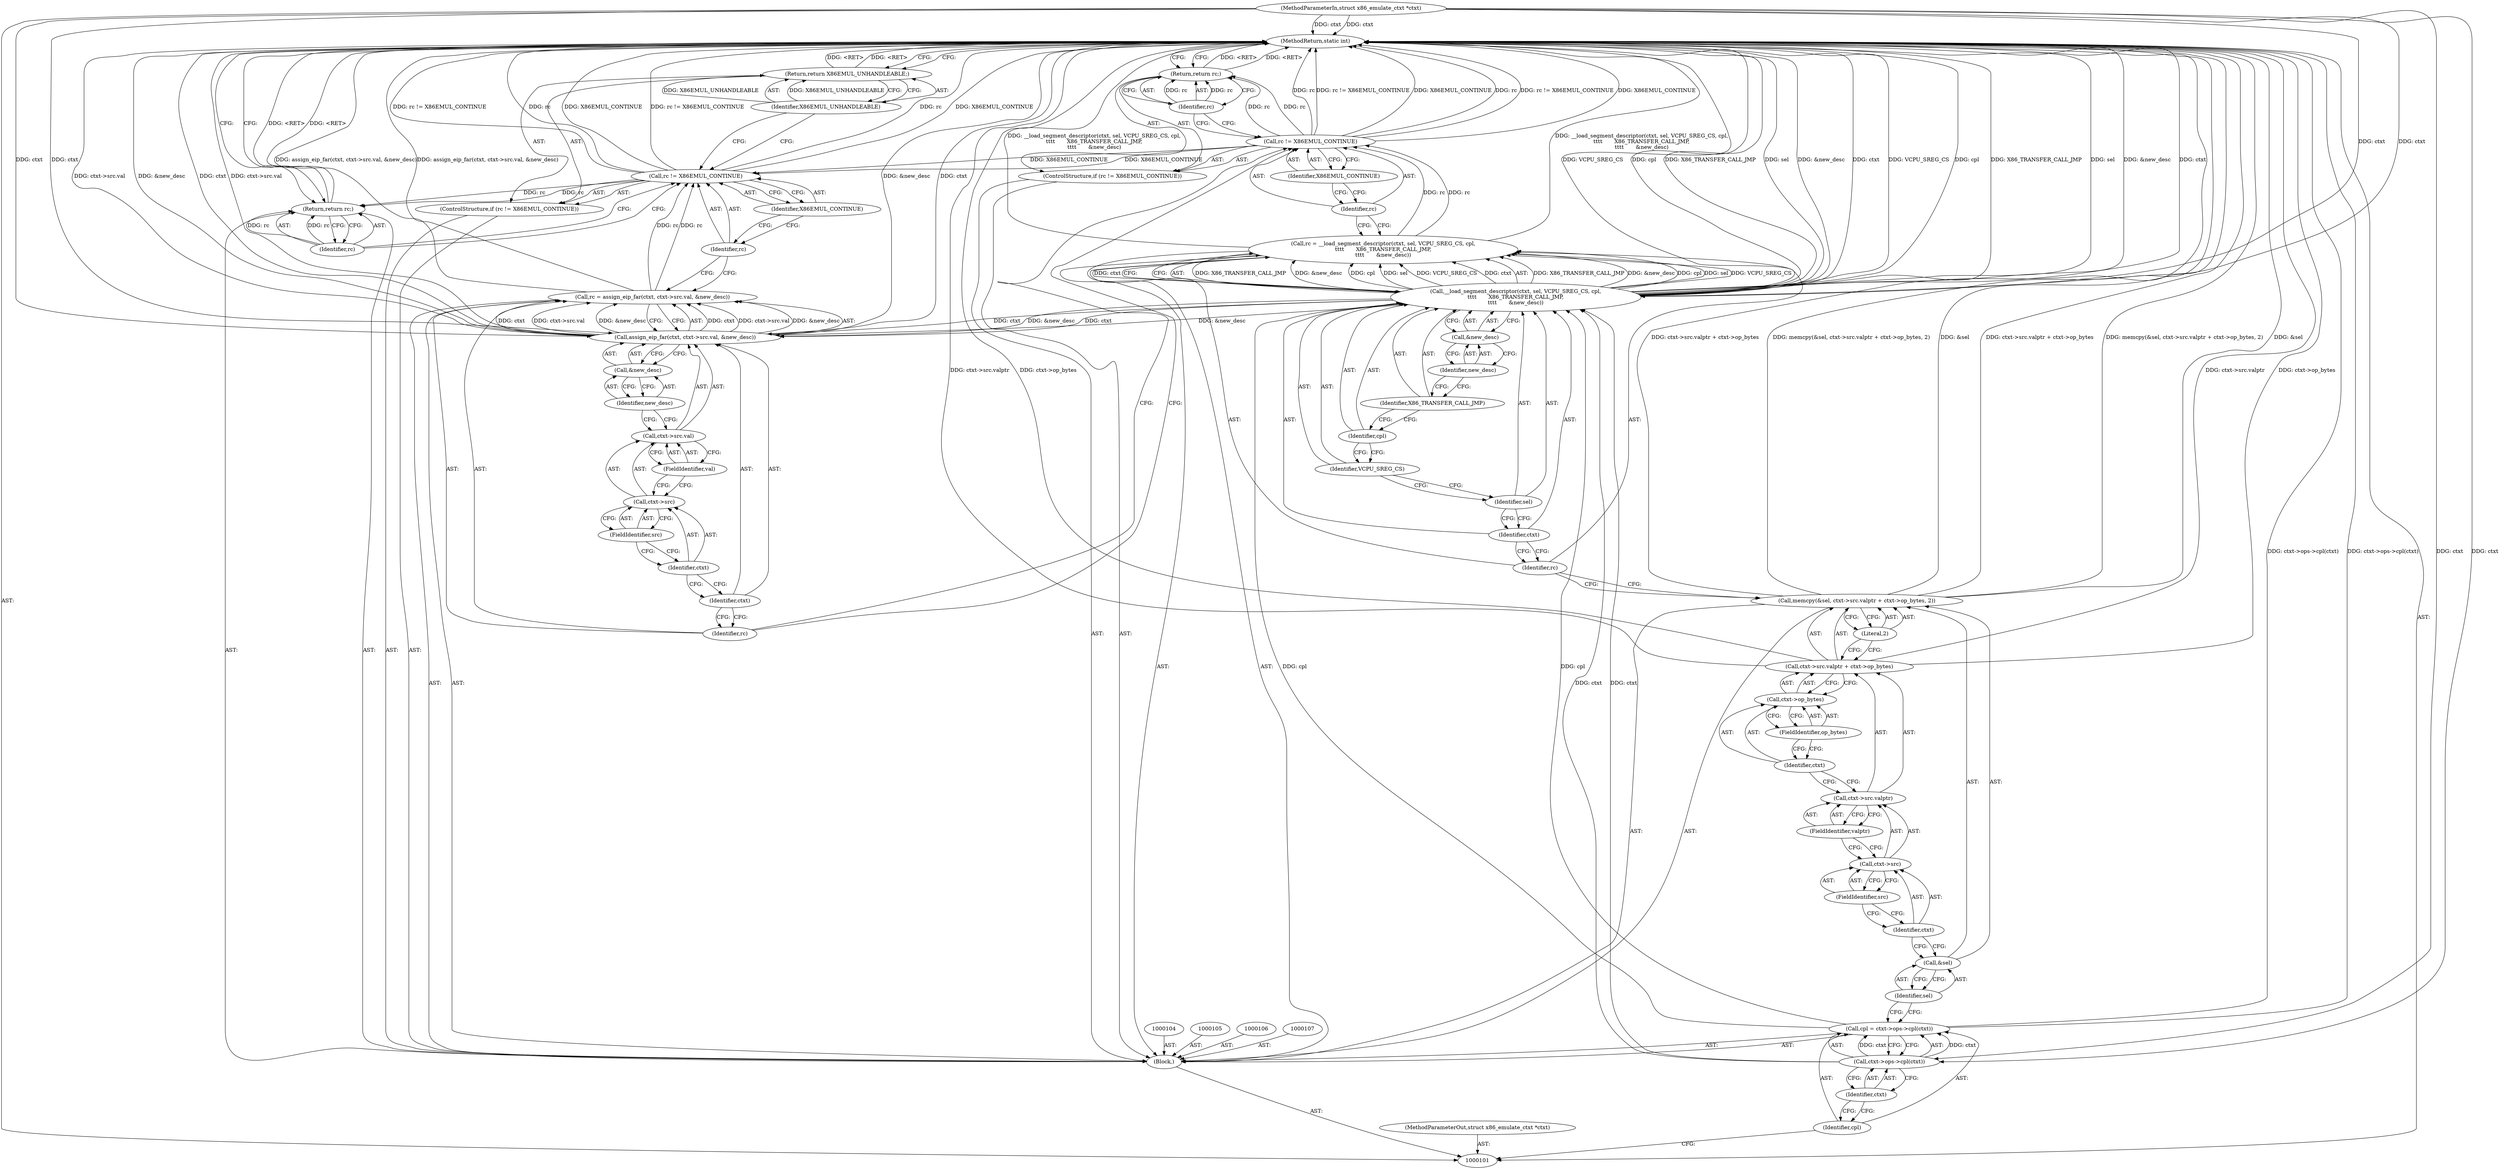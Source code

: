 digraph "0_linux_2117d5398c81554fbf803f5fd1dc55eb78216c0c" {
"1000160" [label="(MethodReturn,static int)"];
"1000102" [label="(MethodParameterIn,struct x86_emulate_ctxt *ctxt)"];
"1000224" [label="(MethodParameterOut,struct x86_emulate_ctxt *ctxt)"];
"1000125" [label="(Call,rc = __load_segment_descriptor(ctxt, sel, VCPU_SREG_CS, cpl,\n\t\t\t\t       X86_TRANSFER_CALL_JMP,\n\t\t\t\t       &new_desc))"];
"1000126" [label="(Identifier,rc)"];
"1000128" [label="(Identifier,ctxt)"];
"1000129" [label="(Identifier,sel)"];
"1000130" [label="(Identifier,VCPU_SREG_CS)"];
"1000131" [label="(Identifier,cpl)"];
"1000127" [label="(Call,__load_segment_descriptor(ctxt, sel, VCPU_SREG_CS, cpl,\n\t\t\t\t       X86_TRANSFER_CALL_JMP,\n\t\t\t\t       &new_desc))"];
"1000132" [label="(Identifier,X86_TRANSFER_CALL_JMP)"];
"1000133" [label="(Call,&new_desc)"];
"1000134" [label="(Identifier,new_desc)"];
"1000135" [label="(ControlStructure,if (rc != X86EMUL_CONTINUE))"];
"1000138" [label="(Identifier,X86EMUL_CONTINUE)"];
"1000136" [label="(Call,rc != X86EMUL_CONTINUE)"];
"1000137" [label="(Identifier,rc)"];
"1000140" [label="(Identifier,rc)"];
"1000139" [label="(Return,return rc;)"];
"1000141" [label="(Call,rc = assign_eip_far(ctxt, ctxt->src.val, &new_desc))"];
"1000142" [label="(Identifier,rc)"];
"1000144" [label="(Identifier,ctxt)"];
"1000145" [label="(Call,ctxt->src.val)"];
"1000146" [label="(Call,ctxt->src)"];
"1000147" [label="(Identifier,ctxt)"];
"1000148" [label="(FieldIdentifier,src)"];
"1000149" [label="(FieldIdentifier,val)"];
"1000150" [label="(Call,&new_desc)"];
"1000151" [label="(Identifier,new_desc)"];
"1000143" [label="(Call,assign_eip_far(ctxt, ctxt->src.val, &new_desc))"];
"1000152" [label="(ControlStructure,if (rc != X86EMUL_CONTINUE))"];
"1000155" [label="(Identifier,X86EMUL_CONTINUE)"];
"1000153" [label="(Call,rc != X86EMUL_CONTINUE)"];
"1000154" [label="(Identifier,rc)"];
"1000156" [label="(Return,return X86EMUL_UNHANDLEABLE;)"];
"1000157" [label="(Identifier,X86EMUL_UNHANDLEABLE)"];
"1000103" [label="(Block,)"];
"1000158" [label="(Return,return rc;)"];
"1000159" [label="(Identifier,rc)"];
"1000110" [label="(Call,ctxt->ops->cpl(ctxt))"];
"1000111" [label="(Identifier,ctxt)"];
"1000108" [label="(Call,cpl = ctxt->ops->cpl(ctxt))"];
"1000109" [label="(Identifier,cpl)"];
"1000114" [label="(Identifier,sel)"];
"1000115" [label="(Call,ctxt->src.valptr + ctxt->op_bytes)"];
"1000116" [label="(Call,ctxt->src.valptr)"];
"1000117" [label="(Call,ctxt->src)"];
"1000118" [label="(Identifier,ctxt)"];
"1000112" [label="(Call,memcpy(&sel, ctxt->src.valptr + ctxt->op_bytes, 2))"];
"1000119" [label="(FieldIdentifier,src)"];
"1000120" [label="(FieldIdentifier,valptr)"];
"1000121" [label="(Call,ctxt->op_bytes)"];
"1000122" [label="(Identifier,ctxt)"];
"1000123" [label="(FieldIdentifier,op_bytes)"];
"1000124" [label="(Literal,2)"];
"1000113" [label="(Call,&sel)"];
"1000160" -> "1000101"  [label="AST: "];
"1000160" -> "1000139"  [label="CFG: "];
"1000160" -> "1000156"  [label="CFG: "];
"1000160" -> "1000158"  [label="CFG: "];
"1000139" -> "1000160"  [label="DDG: <RET>"];
"1000158" -> "1000160"  [label="DDG: <RET>"];
"1000127" -> "1000160"  [label="DDG: VCPU_SREG_CS"];
"1000127" -> "1000160"  [label="DDG: cpl"];
"1000127" -> "1000160"  [label="DDG: X86_TRANSFER_CALL_JMP"];
"1000127" -> "1000160"  [label="DDG: sel"];
"1000127" -> "1000160"  [label="DDG: &new_desc"];
"1000127" -> "1000160"  [label="DDG: ctxt"];
"1000153" -> "1000160"  [label="DDG: rc"];
"1000153" -> "1000160"  [label="DDG: X86EMUL_CONTINUE"];
"1000153" -> "1000160"  [label="DDG: rc != X86EMUL_CONTINUE"];
"1000143" -> "1000160"  [label="DDG: &new_desc"];
"1000143" -> "1000160"  [label="DDG: ctxt"];
"1000143" -> "1000160"  [label="DDG: ctxt->src.val"];
"1000115" -> "1000160"  [label="DDG: ctxt->src.valptr"];
"1000115" -> "1000160"  [label="DDG: ctxt->op_bytes"];
"1000136" -> "1000160"  [label="DDG: rc"];
"1000136" -> "1000160"  [label="DDG: rc != X86EMUL_CONTINUE"];
"1000136" -> "1000160"  [label="DDG: X86EMUL_CONTINUE"];
"1000112" -> "1000160"  [label="DDG: ctxt->src.valptr + ctxt->op_bytes"];
"1000112" -> "1000160"  [label="DDG: memcpy(&sel, ctxt->src.valptr + ctxt->op_bytes, 2)"];
"1000112" -> "1000160"  [label="DDG: &sel"];
"1000125" -> "1000160"  [label="DDG: __load_segment_descriptor(ctxt, sel, VCPU_SREG_CS, cpl,\n\t\t\t\t       X86_TRANSFER_CALL_JMP,\n\t\t\t\t       &new_desc)"];
"1000102" -> "1000160"  [label="DDG: ctxt"];
"1000108" -> "1000160"  [label="DDG: ctxt->ops->cpl(ctxt)"];
"1000141" -> "1000160"  [label="DDG: assign_eip_far(ctxt, ctxt->src.val, &new_desc)"];
"1000156" -> "1000160"  [label="DDG: <RET>"];
"1000102" -> "1000101"  [label="AST: "];
"1000102" -> "1000160"  [label="DDG: ctxt"];
"1000102" -> "1000110"  [label="DDG: ctxt"];
"1000102" -> "1000127"  [label="DDG: ctxt"];
"1000102" -> "1000143"  [label="DDG: ctxt"];
"1000224" -> "1000101"  [label="AST: "];
"1000125" -> "1000103"  [label="AST: "];
"1000125" -> "1000127"  [label="CFG: "];
"1000126" -> "1000125"  [label="AST: "];
"1000127" -> "1000125"  [label="AST: "];
"1000137" -> "1000125"  [label="CFG: "];
"1000125" -> "1000160"  [label="DDG: __load_segment_descriptor(ctxt, sel, VCPU_SREG_CS, cpl,\n\t\t\t\t       X86_TRANSFER_CALL_JMP,\n\t\t\t\t       &new_desc)"];
"1000127" -> "1000125"  [label="DDG: X86_TRANSFER_CALL_JMP"];
"1000127" -> "1000125"  [label="DDG: &new_desc"];
"1000127" -> "1000125"  [label="DDG: cpl"];
"1000127" -> "1000125"  [label="DDG: sel"];
"1000127" -> "1000125"  [label="DDG: VCPU_SREG_CS"];
"1000127" -> "1000125"  [label="DDG: ctxt"];
"1000125" -> "1000136"  [label="DDG: rc"];
"1000126" -> "1000125"  [label="AST: "];
"1000126" -> "1000112"  [label="CFG: "];
"1000128" -> "1000126"  [label="CFG: "];
"1000128" -> "1000127"  [label="AST: "];
"1000128" -> "1000126"  [label="CFG: "];
"1000129" -> "1000128"  [label="CFG: "];
"1000129" -> "1000127"  [label="AST: "];
"1000129" -> "1000128"  [label="CFG: "];
"1000130" -> "1000129"  [label="CFG: "];
"1000130" -> "1000127"  [label="AST: "];
"1000130" -> "1000129"  [label="CFG: "];
"1000131" -> "1000130"  [label="CFG: "];
"1000131" -> "1000127"  [label="AST: "];
"1000131" -> "1000130"  [label="CFG: "];
"1000132" -> "1000131"  [label="CFG: "];
"1000127" -> "1000125"  [label="AST: "];
"1000127" -> "1000133"  [label="CFG: "];
"1000128" -> "1000127"  [label="AST: "];
"1000129" -> "1000127"  [label="AST: "];
"1000130" -> "1000127"  [label="AST: "];
"1000131" -> "1000127"  [label="AST: "];
"1000132" -> "1000127"  [label="AST: "];
"1000133" -> "1000127"  [label="AST: "];
"1000125" -> "1000127"  [label="CFG: "];
"1000127" -> "1000160"  [label="DDG: VCPU_SREG_CS"];
"1000127" -> "1000160"  [label="DDG: cpl"];
"1000127" -> "1000160"  [label="DDG: X86_TRANSFER_CALL_JMP"];
"1000127" -> "1000160"  [label="DDG: sel"];
"1000127" -> "1000160"  [label="DDG: &new_desc"];
"1000127" -> "1000160"  [label="DDG: ctxt"];
"1000127" -> "1000125"  [label="DDG: X86_TRANSFER_CALL_JMP"];
"1000127" -> "1000125"  [label="DDG: &new_desc"];
"1000127" -> "1000125"  [label="DDG: cpl"];
"1000127" -> "1000125"  [label="DDG: sel"];
"1000127" -> "1000125"  [label="DDG: VCPU_SREG_CS"];
"1000127" -> "1000125"  [label="DDG: ctxt"];
"1000110" -> "1000127"  [label="DDG: ctxt"];
"1000102" -> "1000127"  [label="DDG: ctxt"];
"1000108" -> "1000127"  [label="DDG: cpl"];
"1000127" -> "1000143"  [label="DDG: ctxt"];
"1000127" -> "1000143"  [label="DDG: &new_desc"];
"1000132" -> "1000127"  [label="AST: "];
"1000132" -> "1000131"  [label="CFG: "];
"1000134" -> "1000132"  [label="CFG: "];
"1000133" -> "1000127"  [label="AST: "];
"1000133" -> "1000134"  [label="CFG: "];
"1000134" -> "1000133"  [label="AST: "];
"1000127" -> "1000133"  [label="CFG: "];
"1000134" -> "1000133"  [label="AST: "];
"1000134" -> "1000132"  [label="CFG: "];
"1000133" -> "1000134"  [label="CFG: "];
"1000135" -> "1000103"  [label="AST: "];
"1000136" -> "1000135"  [label="AST: "];
"1000139" -> "1000135"  [label="AST: "];
"1000138" -> "1000136"  [label="AST: "];
"1000138" -> "1000137"  [label="CFG: "];
"1000136" -> "1000138"  [label="CFG: "];
"1000136" -> "1000135"  [label="AST: "];
"1000136" -> "1000138"  [label="CFG: "];
"1000137" -> "1000136"  [label="AST: "];
"1000138" -> "1000136"  [label="AST: "];
"1000140" -> "1000136"  [label="CFG: "];
"1000142" -> "1000136"  [label="CFG: "];
"1000136" -> "1000160"  [label="DDG: rc"];
"1000136" -> "1000160"  [label="DDG: rc != X86EMUL_CONTINUE"];
"1000136" -> "1000160"  [label="DDG: X86EMUL_CONTINUE"];
"1000125" -> "1000136"  [label="DDG: rc"];
"1000136" -> "1000139"  [label="DDG: rc"];
"1000136" -> "1000153"  [label="DDG: X86EMUL_CONTINUE"];
"1000137" -> "1000136"  [label="AST: "];
"1000137" -> "1000125"  [label="CFG: "];
"1000138" -> "1000137"  [label="CFG: "];
"1000140" -> "1000139"  [label="AST: "];
"1000140" -> "1000136"  [label="CFG: "];
"1000139" -> "1000140"  [label="CFG: "];
"1000140" -> "1000139"  [label="DDG: rc"];
"1000139" -> "1000135"  [label="AST: "];
"1000139" -> "1000140"  [label="CFG: "];
"1000140" -> "1000139"  [label="AST: "];
"1000160" -> "1000139"  [label="CFG: "];
"1000139" -> "1000160"  [label="DDG: <RET>"];
"1000140" -> "1000139"  [label="DDG: rc"];
"1000136" -> "1000139"  [label="DDG: rc"];
"1000141" -> "1000103"  [label="AST: "];
"1000141" -> "1000143"  [label="CFG: "];
"1000142" -> "1000141"  [label="AST: "];
"1000143" -> "1000141"  [label="AST: "];
"1000154" -> "1000141"  [label="CFG: "];
"1000141" -> "1000160"  [label="DDG: assign_eip_far(ctxt, ctxt->src.val, &new_desc)"];
"1000143" -> "1000141"  [label="DDG: ctxt"];
"1000143" -> "1000141"  [label="DDG: ctxt->src.val"];
"1000143" -> "1000141"  [label="DDG: &new_desc"];
"1000141" -> "1000153"  [label="DDG: rc"];
"1000142" -> "1000141"  [label="AST: "];
"1000142" -> "1000136"  [label="CFG: "];
"1000144" -> "1000142"  [label="CFG: "];
"1000144" -> "1000143"  [label="AST: "];
"1000144" -> "1000142"  [label="CFG: "];
"1000147" -> "1000144"  [label="CFG: "];
"1000145" -> "1000143"  [label="AST: "];
"1000145" -> "1000149"  [label="CFG: "];
"1000146" -> "1000145"  [label="AST: "];
"1000149" -> "1000145"  [label="AST: "];
"1000151" -> "1000145"  [label="CFG: "];
"1000146" -> "1000145"  [label="AST: "];
"1000146" -> "1000148"  [label="CFG: "];
"1000147" -> "1000146"  [label="AST: "];
"1000148" -> "1000146"  [label="AST: "];
"1000149" -> "1000146"  [label="CFG: "];
"1000147" -> "1000146"  [label="AST: "];
"1000147" -> "1000144"  [label="CFG: "];
"1000148" -> "1000147"  [label="CFG: "];
"1000148" -> "1000146"  [label="AST: "];
"1000148" -> "1000147"  [label="CFG: "];
"1000146" -> "1000148"  [label="CFG: "];
"1000149" -> "1000145"  [label="AST: "];
"1000149" -> "1000146"  [label="CFG: "];
"1000145" -> "1000149"  [label="CFG: "];
"1000150" -> "1000143"  [label="AST: "];
"1000150" -> "1000151"  [label="CFG: "];
"1000151" -> "1000150"  [label="AST: "];
"1000143" -> "1000150"  [label="CFG: "];
"1000151" -> "1000150"  [label="AST: "];
"1000151" -> "1000145"  [label="CFG: "];
"1000150" -> "1000151"  [label="CFG: "];
"1000143" -> "1000141"  [label="AST: "];
"1000143" -> "1000150"  [label="CFG: "];
"1000144" -> "1000143"  [label="AST: "];
"1000145" -> "1000143"  [label="AST: "];
"1000150" -> "1000143"  [label="AST: "];
"1000141" -> "1000143"  [label="CFG: "];
"1000143" -> "1000160"  [label="DDG: &new_desc"];
"1000143" -> "1000160"  [label="DDG: ctxt"];
"1000143" -> "1000160"  [label="DDG: ctxt->src.val"];
"1000143" -> "1000141"  [label="DDG: ctxt"];
"1000143" -> "1000141"  [label="DDG: ctxt->src.val"];
"1000143" -> "1000141"  [label="DDG: &new_desc"];
"1000127" -> "1000143"  [label="DDG: ctxt"];
"1000127" -> "1000143"  [label="DDG: &new_desc"];
"1000102" -> "1000143"  [label="DDG: ctxt"];
"1000152" -> "1000103"  [label="AST: "];
"1000153" -> "1000152"  [label="AST: "];
"1000156" -> "1000152"  [label="AST: "];
"1000155" -> "1000153"  [label="AST: "];
"1000155" -> "1000154"  [label="CFG: "];
"1000153" -> "1000155"  [label="CFG: "];
"1000153" -> "1000152"  [label="AST: "];
"1000153" -> "1000155"  [label="CFG: "];
"1000154" -> "1000153"  [label="AST: "];
"1000155" -> "1000153"  [label="AST: "];
"1000157" -> "1000153"  [label="CFG: "];
"1000159" -> "1000153"  [label="CFG: "];
"1000153" -> "1000160"  [label="DDG: rc"];
"1000153" -> "1000160"  [label="DDG: X86EMUL_CONTINUE"];
"1000153" -> "1000160"  [label="DDG: rc != X86EMUL_CONTINUE"];
"1000141" -> "1000153"  [label="DDG: rc"];
"1000136" -> "1000153"  [label="DDG: X86EMUL_CONTINUE"];
"1000153" -> "1000158"  [label="DDG: rc"];
"1000154" -> "1000153"  [label="AST: "];
"1000154" -> "1000141"  [label="CFG: "];
"1000155" -> "1000154"  [label="CFG: "];
"1000156" -> "1000152"  [label="AST: "];
"1000156" -> "1000157"  [label="CFG: "];
"1000157" -> "1000156"  [label="AST: "];
"1000160" -> "1000156"  [label="CFG: "];
"1000156" -> "1000160"  [label="DDG: <RET>"];
"1000157" -> "1000156"  [label="DDG: X86EMUL_UNHANDLEABLE"];
"1000157" -> "1000156"  [label="AST: "];
"1000157" -> "1000153"  [label="CFG: "];
"1000156" -> "1000157"  [label="CFG: "];
"1000157" -> "1000156"  [label="DDG: X86EMUL_UNHANDLEABLE"];
"1000103" -> "1000101"  [label="AST: "];
"1000104" -> "1000103"  [label="AST: "];
"1000105" -> "1000103"  [label="AST: "];
"1000106" -> "1000103"  [label="AST: "];
"1000107" -> "1000103"  [label="AST: "];
"1000108" -> "1000103"  [label="AST: "];
"1000112" -> "1000103"  [label="AST: "];
"1000125" -> "1000103"  [label="AST: "];
"1000135" -> "1000103"  [label="AST: "];
"1000141" -> "1000103"  [label="AST: "];
"1000152" -> "1000103"  [label="AST: "];
"1000158" -> "1000103"  [label="AST: "];
"1000158" -> "1000103"  [label="AST: "];
"1000158" -> "1000159"  [label="CFG: "];
"1000159" -> "1000158"  [label="AST: "];
"1000160" -> "1000158"  [label="CFG: "];
"1000158" -> "1000160"  [label="DDG: <RET>"];
"1000159" -> "1000158"  [label="DDG: rc"];
"1000153" -> "1000158"  [label="DDG: rc"];
"1000159" -> "1000158"  [label="AST: "];
"1000159" -> "1000153"  [label="CFG: "];
"1000158" -> "1000159"  [label="CFG: "];
"1000159" -> "1000158"  [label="DDG: rc"];
"1000110" -> "1000108"  [label="AST: "];
"1000110" -> "1000111"  [label="CFG: "];
"1000111" -> "1000110"  [label="AST: "];
"1000108" -> "1000110"  [label="CFG: "];
"1000110" -> "1000108"  [label="DDG: ctxt"];
"1000102" -> "1000110"  [label="DDG: ctxt"];
"1000110" -> "1000127"  [label="DDG: ctxt"];
"1000111" -> "1000110"  [label="AST: "];
"1000111" -> "1000109"  [label="CFG: "];
"1000110" -> "1000111"  [label="CFG: "];
"1000108" -> "1000103"  [label="AST: "];
"1000108" -> "1000110"  [label="CFG: "];
"1000109" -> "1000108"  [label="AST: "];
"1000110" -> "1000108"  [label="AST: "];
"1000114" -> "1000108"  [label="CFG: "];
"1000108" -> "1000160"  [label="DDG: ctxt->ops->cpl(ctxt)"];
"1000110" -> "1000108"  [label="DDG: ctxt"];
"1000108" -> "1000127"  [label="DDG: cpl"];
"1000109" -> "1000108"  [label="AST: "];
"1000109" -> "1000101"  [label="CFG: "];
"1000111" -> "1000109"  [label="CFG: "];
"1000114" -> "1000113"  [label="AST: "];
"1000114" -> "1000108"  [label="CFG: "];
"1000113" -> "1000114"  [label="CFG: "];
"1000115" -> "1000112"  [label="AST: "];
"1000115" -> "1000121"  [label="CFG: "];
"1000116" -> "1000115"  [label="AST: "];
"1000121" -> "1000115"  [label="AST: "];
"1000124" -> "1000115"  [label="CFG: "];
"1000115" -> "1000160"  [label="DDG: ctxt->src.valptr"];
"1000115" -> "1000160"  [label="DDG: ctxt->op_bytes"];
"1000116" -> "1000115"  [label="AST: "];
"1000116" -> "1000120"  [label="CFG: "];
"1000117" -> "1000116"  [label="AST: "];
"1000120" -> "1000116"  [label="AST: "];
"1000122" -> "1000116"  [label="CFG: "];
"1000117" -> "1000116"  [label="AST: "];
"1000117" -> "1000119"  [label="CFG: "];
"1000118" -> "1000117"  [label="AST: "];
"1000119" -> "1000117"  [label="AST: "];
"1000120" -> "1000117"  [label="CFG: "];
"1000118" -> "1000117"  [label="AST: "];
"1000118" -> "1000113"  [label="CFG: "];
"1000119" -> "1000118"  [label="CFG: "];
"1000112" -> "1000103"  [label="AST: "];
"1000112" -> "1000124"  [label="CFG: "];
"1000113" -> "1000112"  [label="AST: "];
"1000115" -> "1000112"  [label="AST: "];
"1000124" -> "1000112"  [label="AST: "];
"1000126" -> "1000112"  [label="CFG: "];
"1000112" -> "1000160"  [label="DDG: ctxt->src.valptr + ctxt->op_bytes"];
"1000112" -> "1000160"  [label="DDG: memcpy(&sel, ctxt->src.valptr + ctxt->op_bytes, 2)"];
"1000112" -> "1000160"  [label="DDG: &sel"];
"1000119" -> "1000117"  [label="AST: "];
"1000119" -> "1000118"  [label="CFG: "];
"1000117" -> "1000119"  [label="CFG: "];
"1000120" -> "1000116"  [label="AST: "];
"1000120" -> "1000117"  [label="CFG: "];
"1000116" -> "1000120"  [label="CFG: "];
"1000121" -> "1000115"  [label="AST: "];
"1000121" -> "1000123"  [label="CFG: "];
"1000122" -> "1000121"  [label="AST: "];
"1000123" -> "1000121"  [label="AST: "];
"1000115" -> "1000121"  [label="CFG: "];
"1000122" -> "1000121"  [label="AST: "];
"1000122" -> "1000116"  [label="CFG: "];
"1000123" -> "1000122"  [label="CFG: "];
"1000123" -> "1000121"  [label="AST: "];
"1000123" -> "1000122"  [label="CFG: "];
"1000121" -> "1000123"  [label="CFG: "];
"1000124" -> "1000112"  [label="AST: "];
"1000124" -> "1000115"  [label="CFG: "];
"1000112" -> "1000124"  [label="CFG: "];
"1000113" -> "1000112"  [label="AST: "];
"1000113" -> "1000114"  [label="CFG: "];
"1000114" -> "1000113"  [label="AST: "];
"1000118" -> "1000113"  [label="CFG: "];
}
